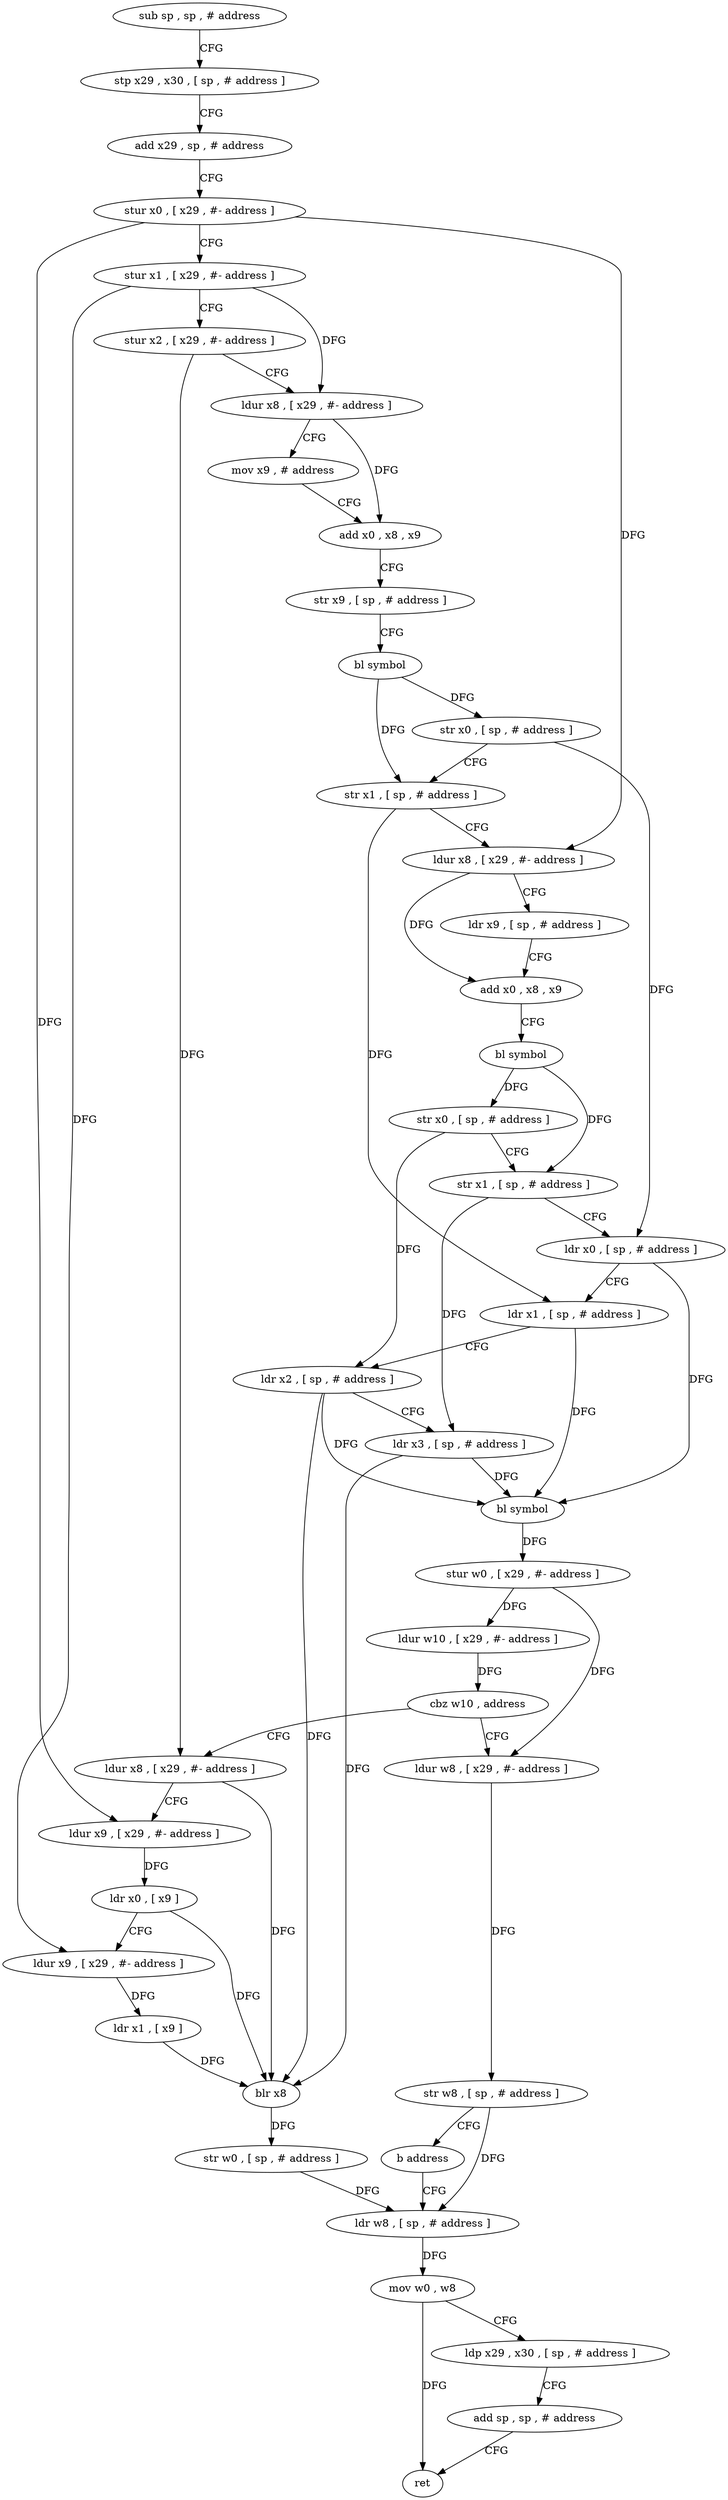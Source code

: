 digraph "func" {
"4242484" [label = "sub sp , sp , # address" ]
"4242488" [label = "stp x29 , x30 , [ sp , # address ]" ]
"4242492" [label = "add x29 , sp , # address" ]
"4242496" [label = "stur x0 , [ x29 , #- address ]" ]
"4242500" [label = "stur x1 , [ x29 , #- address ]" ]
"4242504" [label = "stur x2 , [ x29 , #- address ]" ]
"4242508" [label = "ldur x8 , [ x29 , #- address ]" ]
"4242512" [label = "mov x9 , # address" ]
"4242516" [label = "add x0 , x8 , x9" ]
"4242520" [label = "str x9 , [ sp , # address ]" ]
"4242524" [label = "bl symbol" ]
"4242528" [label = "str x0 , [ sp , # address ]" ]
"4242532" [label = "str x1 , [ sp , # address ]" ]
"4242536" [label = "ldur x8 , [ x29 , #- address ]" ]
"4242540" [label = "ldr x9 , [ sp , # address ]" ]
"4242544" [label = "add x0 , x8 , x9" ]
"4242548" [label = "bl symbol" ]
"4242552" [label = "str x0 , [ sp , # address ]" ]
"4242556" [label = "str x1 , [ sp , # address ]" ]
"4242560" [label = "ldr x0 , [ sp , # address ]" ]
"4242564" [label = "ldr x1 , [ sp , # address ]" ]
"4242568" [label = "ldr x2 , [ sp , # address ]" ]
"4242572" [label = "ldr x3 , [ sp , # address ]" ]
"4242576" [label = "bl symbol" ]
"4242580" [label = "stur w0 , [ x29 , #- address ]" ]
"4242584" [label = "ldur w10 , [ x29 , #- address ]" ]
"4242588" [label = "cbz w10 , address" ]
"4242604" [label = "ldur x8 , [ x29 , #- address ]" ]
"4242592" [label = "ldur w8 , [ x29 , #- address ]" ]
"4242608" [label = "ldur x9 , [ x29 , #- address ]" ]
"4242612" [label = "ldr x0 , [ x9 ]" ]
"4242616" [label = "ldur x9 , [ x29 , #- address ]" ]
"4242620" [label = "ldr x1 , [ x9 ]" ]
"4242624" [label = "blr x8" ]
"4242628" [label = "str w0 , [ sp , # address ]" ]
"4242632" [label = "ldr w8 , [ sp , # address ]" ]
"4242596" [label = "str w8 , [ sp , # address ]" ]
"4242600" [label = "b address" ]
"4242636" [label = "mov w0 , w8" ]
"4242640" [label = "ldp x29 , x30 , [ sp , # address ]" ]
"4242644" [label = "add sp , sp , # address" ]
"4242648" [label = "ret" ]
"4242484" -> "4242488" [ label = "CFG" ]
"4242488" -> "4242492" [ label = "CFG" ]
"4242492" -> "4242496" [ label = "CFG" ]
"4242496" -> "4242500" [ label = "CFG" ]
"4242496" -> "4242536" [ label = "DFG" ]
"4242496" -> "4242608" [ label = "DFG" ]
"4242500" -> "4242504" [ label = "CFG" ]
"4242500" -> "4242508" [ label = "DFG" ]
"4242500" -> "4242616" [ label = "DFG" ]
"4242504" -> "4242508" [ label = "CFG" ]
"4242504" -> "4242604" [ label = "DFG" ]
"4242508" -> "4242512" [ label = "CFG" ]
"4242508" -> "4242516" [ label = "DFG" ]
"4242512" -> "4242516" [ label = "CFG" ]
"4242516" -> "4242520" [ label = "CFG" ]
"4242520" -> "4242524" [ label = "CFG" ]
"4242524" -> "4242528" [ label = "DFG" ]
"4242524" -> "4242532" [ label = "DFG" ]
"4242528" -> "4242532" [ label = "CFG" ]
"4242528" -> "4242560" [ label = "DFG" ]
"4242532" -> "4242536" [ label = "CFG" ]
"4242532" -> "4242564" [ label = "DFG" ]
"4242536" -> "4242540" [ label = "CFG" ]
"4242536" -> "4242544" [ label = "DFG" ]
"4242540" -> "4242544" [ label = "CFG" ]
"4242544" -> "4242548" [ label = "CFG" ]
"4242548" -> "4242552" [ label = "DFG" ]
"4242548" -> "4242556" [ label = "DFG" ]
"4242552" -> "4242556" [ label = "CFG" ]
"4242552" -> "4242568" [ label = "DFG" ]
"4242556" -> "4242560" [ label = "CFG" ]
"4242556" -> "4242572" [ label = "DFG" ]
"4242560" -> "4242564" [ label = "CFG" ]
"4242560" -> "4242576" [ label = "DFG" ]
"4242564" -> "4242568" [ label = "CFG" ]
"4242564" -> "4242576" [ label = "DFG" ]
"4242568" -> "4242572" [ label = "CFG" ]
"4242568" -> "4242576" [ label = "DFG" ]
"4242568" -> "4242624" [ label = "DFG" ]
"4242572" -> "4242576" [ label = "DFG" ]
"4242572" -> "4242624" [ label = "DFG" ]
"4242576" -> "4242580" [ label = "DFG" ]
"4242580" -> "4242584" [ label = "DFG" ]
"4242580" -> "4242592" [ label = "DFG" ]
"4242584" -> "4242588" [ label = "DFG" ]
"4242588" -> "4242604" [ label = "CFG" ]
"4242588" -> "4242592" [ label = "CFG" ]
"4242604" -> "4242608" [ label = "CFG" ]
"4242604" -> "4242624" [ label = "DFG" ]
"4242592" -> "4242596" [ label = "DFG" ]
"4242608" -> "4242612" [ label = "DFG" ]
"4242612" -> "4242616" [ label = "CFG" ]
"4242612" -> "4242624" [ label = "DFG" ]
"4242616" -> "4242620" [ label = "DFG" ]
"4242620" -> "4242624" [ label = "DFG" ]
"4242624" -> "4242628" [ label = "DFG" ]
"4242628" -> "4242632" [ label = "DFG" ]
"4242632" -> "4242636" [ label = "DFG" ]
"4242596" -> "4242600" [ label = "CFG" ]
"4242596" -> "4242632" [ label = "DFG" ]
"4242600" -> "4242632" [ label = "CFG" ]
"4242636" -> "4242640" [ label = "CFG" ]
"4242636" -> "4242648" [ label = "DFG" ]
"4242640" -> "4242644" [ label = "CFG" ]
"4242644" -> "4242648" [ label = "CFG" ]
}
